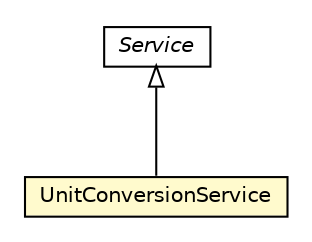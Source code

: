 #!/usr/local/bin/dot
#
# Class diagram 
# Generated by UMLGraph version R5_6-24-gf6e263 (http://www.umlgraph.org/)
#

digraph G {
	edge [fontname="Helvetica",fontsize=10,labelfontname="Helvetica",labelfontsize=10];
	node [fontname="Helvetica",fontsize=10,shape=plaintext];
	nodesep=0.25;
	ranksep=0.5;
	// org.universAAL.ontology.unit.services.UnitConversionService
	c385409 [label=<<table title="org.universAAL.ontology.unit.services.UnitConversionService" border="0" cellborder="1" cellspacing="0" cellpadding="2" port="p" bgcolor="lemonChiffon" href="./UnitConversionService.html">
		<tr><td><table border="0" cellspacing="0" cellpadding="1">
<tr><td align="center" balign="center"> UnitConversionService </td></tr>
		</table></td></tr>
		</table>>, URL="./UnitConversionService.html", fontname="Helvetica", fontcolor="black", fontsize=10.0];
	//org.universAAL.ontology.unit.services.UnitConversionService extends org.universAAL.middleware.service.owl.Service
	c385892:p -> c385409:p [dir=back,arrowtail=empty];
	// org.universAAL.middleware.service.owl.Service
	c385892 [label=<<table title="org.universAAL.middleware.service.owl.Service" border="0" cellborder="1" cellspacing="0" cellpadding="2" port="p" href="http://java.sun.com/j2se/1.4.2/docs/api/org/universAAL/middleware/service/owl/Service.html">
		<tr><td><table border="0" cellspacing="0" cellpadding="1">
<tr><td align="center" balign="center"><font face="Helvetica-Oblique"> Service </font></td></tr>
		</table></td></tr>
		</table>>, URL="http://java.sun.com/j2se/1.4.2/docs/api/org/universAAL/middleware/service/owl/Service.html", fontname="Helvetica", fontcolor="black", fontsize=10.0];
}


